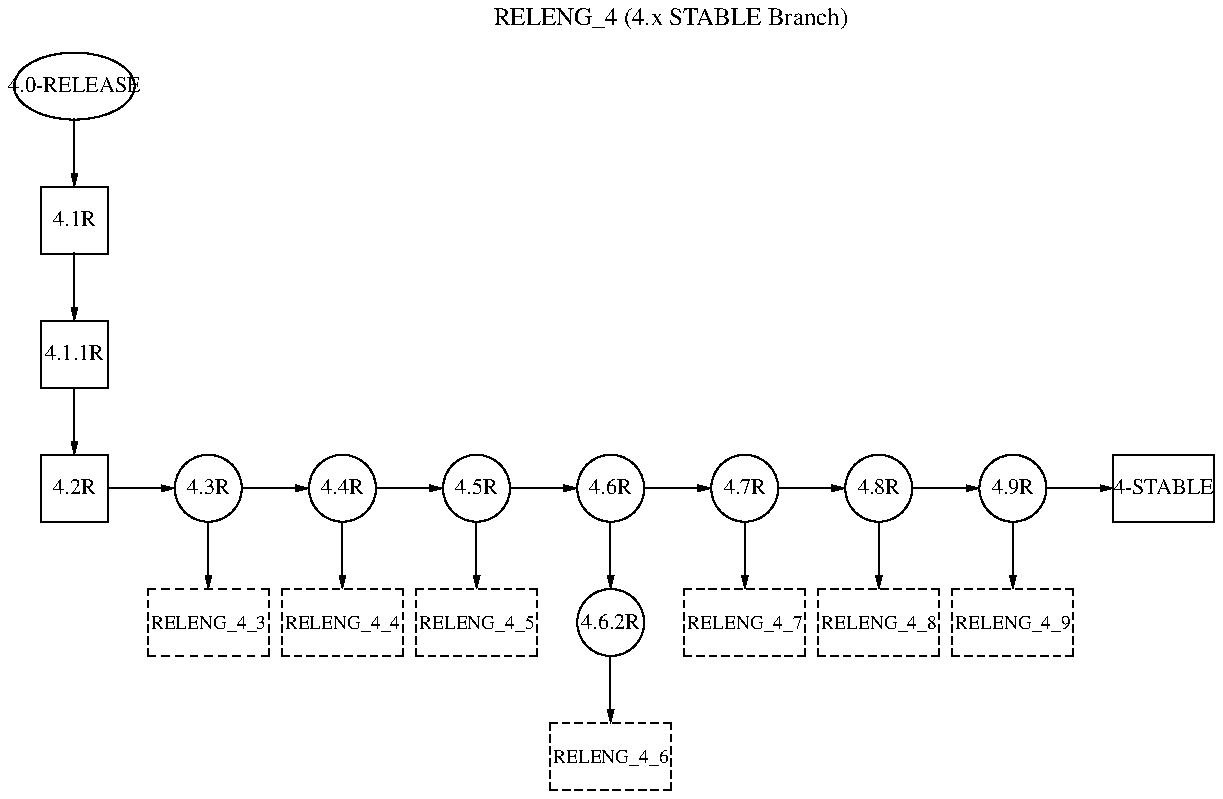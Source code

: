 .\" -*- nroff -*-
.\" $FreeBSD$

.PS 6

RELENG_4_0_0_RELEASE:
	ellipse width .9 "\s-24.0-RELEASE\s+2"
        move right 4
        move up .5
        "\s-1RELENG_4 (4.x STABLE Branch)\s+1"

	line -> down from RELENG_4_0_0_RELEASE.s
RELENG_4_1_0_RELEASE:
	box width .5 "\s-24.1R\s+2"

	line -> down from RELENG_4_1_0_RELEASE.s
RELENG_4_1_1_RELEASE:
	box width .5 "\s-24.1.1R\s+2"

	line -> down from RELENG_4_1_1_RELEASE.s
RELENG_4_2_0_RELEASE:
	box width .5 "\s-24.2R\s+2"

	line -> right from RELENG_4_2_0_RELEASE.e
RELENG_4_3_0_RELEASE:
	ellipse width .5 "\s-24.3R\s+2"

	line -> down from RELENG_4_3_0_RELEASE.s
RELENG_4_3:
	box width .9 "\s-3RELENG_4_3\s+3" dashed

	line -> right from RELENG_4_3_0_RELEASE.e
RELENG_4_4_0_RELEASE:
	ellipse width .5 "\s-24.4R\s+2"

	line -> down from RELENG_4_4_0_RELEASE.s
RELENG_4_4:
	box width .9 "\s-3RELENG_4_4\s+3" dashed

	line -> right from RELENG_4_4_0_RELEASE.e
RELENG_4_5_0_RELEASE:
	ellipse width .5 "\s-24.5R\s+2"

	line -> down from RELENG_4_5_0_RELEASE.s
RELENG_4_5:
	box width .9 "\s-3RELENG_4_5\s+3" dashed

	line -> right from RELENG_4_5_0_RELEASE.e
RELENG_4_6_0_RELEASE:
	ellipse width .5 "\s-24.6R\s+2"

	line -> down from RELENG_4_6_0_RELEASE.s
RELENG_4_6_2_RELEASE:
	ellipse width .5 "\s-24.6.2R\s+2"

	line -> down from RELENG_4_6_2_RELEASE.s
RELENG_4_6:
	box width .9 "\s-3RELENG_4_6\s+3" dashed

	line -> right from RELENG_4_6_0_RELEASE.e

RELENG_4_7_0_RELEASE:
	ellipse width .5 "\s-24.7R\s+2"

	line -> down from RELENG_4_7_0_RELEASE.s
RELENG_4_7:
	box width .9 "\s-3RELENG_4_7\s+3" dashed

	line -> right from RELENG_4_7_0_RELEASE.e
RELENG_4_8_0_RELEASE:
	ellipse width .5 "\s-24.8R\s+2"

	line -> down from RELENG_4_8_0_RELEASE.s
RELENG_4_8:
	box width .9 "\s-3RELENG_4_8\s+3" dashed

	line -> right from RELENG_4_8_0_RELEASE.e
RELENG_4_9_0_RELEASE:
	ellipse width .5 "\s-24.9R\s+2"

	line -> down from RELENG_4_9_0_RELEASE.s
RELENG_4_9:
	box width .9 "\s-3RELENG_4_9\s+3" dashed

	line -> right from RELENG_4_9_0_RELEASE.e
RELENG_4:box "\s-24-STABLE\s+2"

.PE
